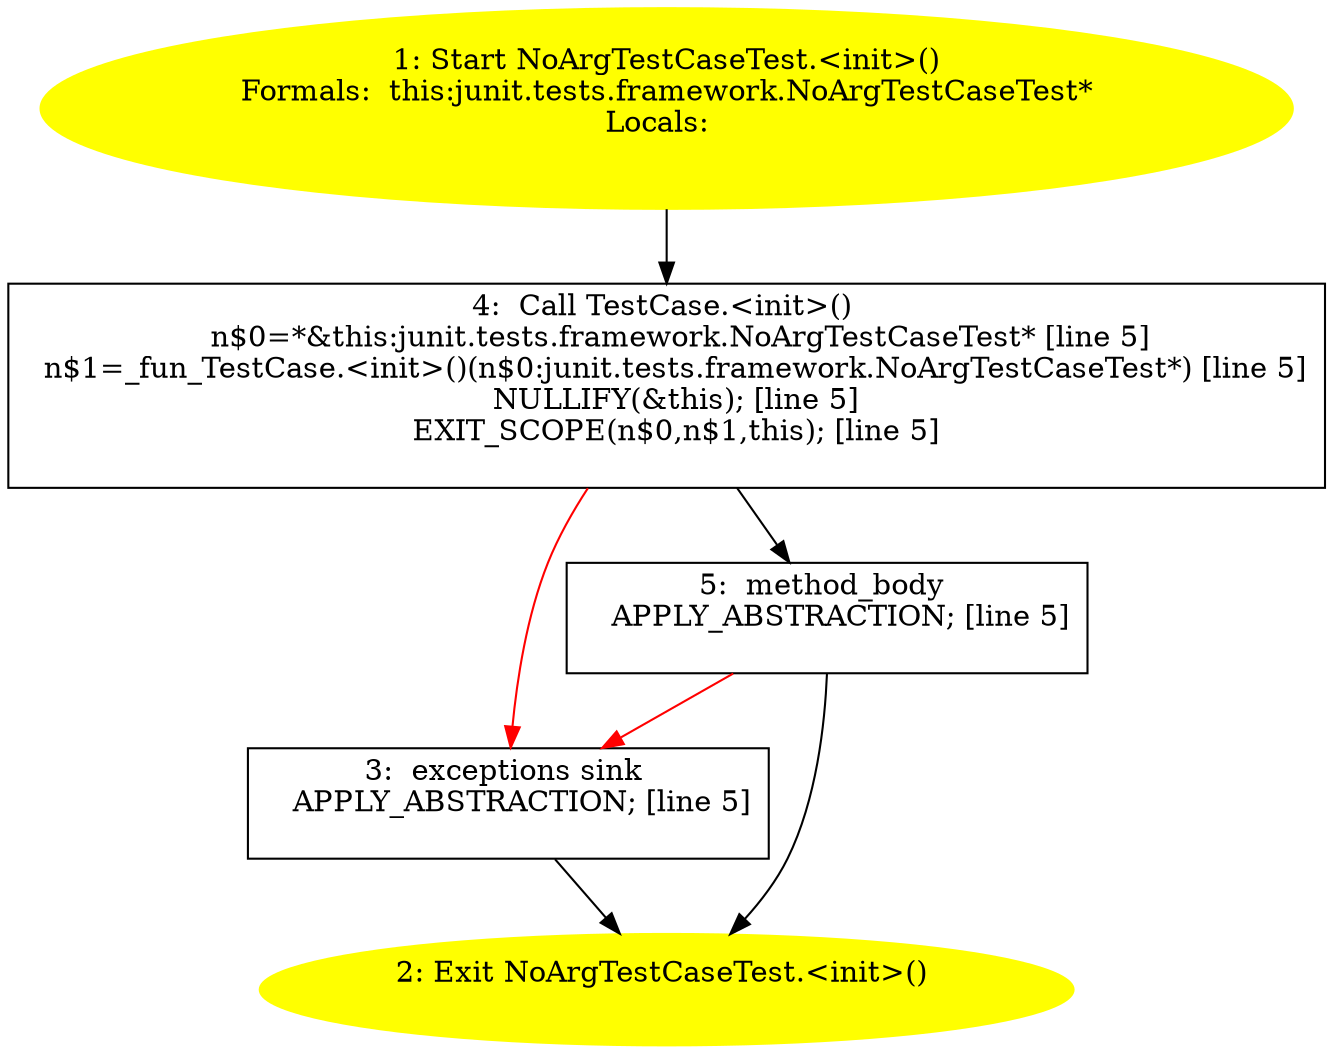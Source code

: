 /* @generated */
digraph cfg {
"junit.tests.framework.NoArgTestCaseTest.<init>().2088959c8ac448647f4af525f9a42c48_1" [label="1: Start NoArgTestCaseTest.<init>()\nFormals:  this:junit.tests.framework.NoArgTestCaseTest*\nLocals:  \n  " color=yellow style=filled]
	

	 "junit.tests.framework.NoArgTestCaseTest.<init>().2088959c8ac448647f4af525f9a42c48_1" -> "junit.tests.framework.NoArgTestCaseTest.<init>().2088959c8ac448647f4af525f9a42c48_4" ;
"junit.tests.framework.NoArgTestCaseTest.<init>().2088959c8ac448647f4af525f9a42c48_2" [label="2: Exit NoArgTestCaseTest.<init>() \n  " color=yellow style=filled]
	

"junit.tests.framework.NoArgTestCaseTest.<init>().2088959c8ac448647f4af525f9a42c48_3" [label="3:  exceptions sink \n   APPLY_ABSTRACTION; [line 5]\n " shape="box"]
	

	 "junit.tests.framework.NoArgTestCaseTest.<init>().2088959c8ac448647f4af525f9a42c48_3" -> "junit.tests.framework.NoArgTestCaseTest.<init>().2088959c8ac448647f4af525f9a42c48_2" ;
"junit.tests.framework.NoArgTestCaseTest.<init>().2088959c8ac448647f4af525f9a42c48_4" [label="4:  Call TestCase.<init>() \n   n$0=*&this:junit.tests.framework.NoArgTestCaseTest* [line 5]\n  n$1=_fun_TestCase.<init>()(n$0:junit.tests.framework.NoArgTestCaseTest*) [line 5]\n  NULLIFY(&this); [line 5]\n  EXIT_SCOPE(n$0,n$1,this); [line 5]\n " shape="box"]
	

	 "junit.tests.framework.NoArgTestCaseTest.<init>().2088959c8ac448647f4af525f9a42c48_4" -> "junit.tests.framework.NoArgTestCaseTest.<init>().2088959c8ac448647f4af525f9a42c48_5" ;
	 "junit.tests.framework.NoArgTestCaseTest.<init>().2088959c8ac448647f4af525f9a42c48_4" -> "junit.tests.framework.NoArgTestCaseTest.<init>().2088959c8ac448647f4af525f9a42c48_3" [color="red" ];
"junit.tests.framework.NoArgTestCaseTest.<init>().2088959c8ac448647f4af525f9a42c48_5" [label="5:  method_body \n   APPLY_ABSTRACTION; [line 5]\n " shape="box"]
	

	 "junit.tests.framework.NoArgTestCaseTest.<init>().2088959c8ac448647f4af525f9a42c48_5" -> "junit.tests.framework.NoArgTestCaseTest.<init>().2088959c8ac448647f4af525f9a42c48_2" ;
	 "junit.tests.framework.NoArgTestCaseTest.<init>().2088959c8ac448647f4af525f9a42c48_5" -> "junit.tests.framework.NoArgTestCaseTest.<init>().2088959c8ac448647f4af525f9a42c48_3" [color="red" ];
}
